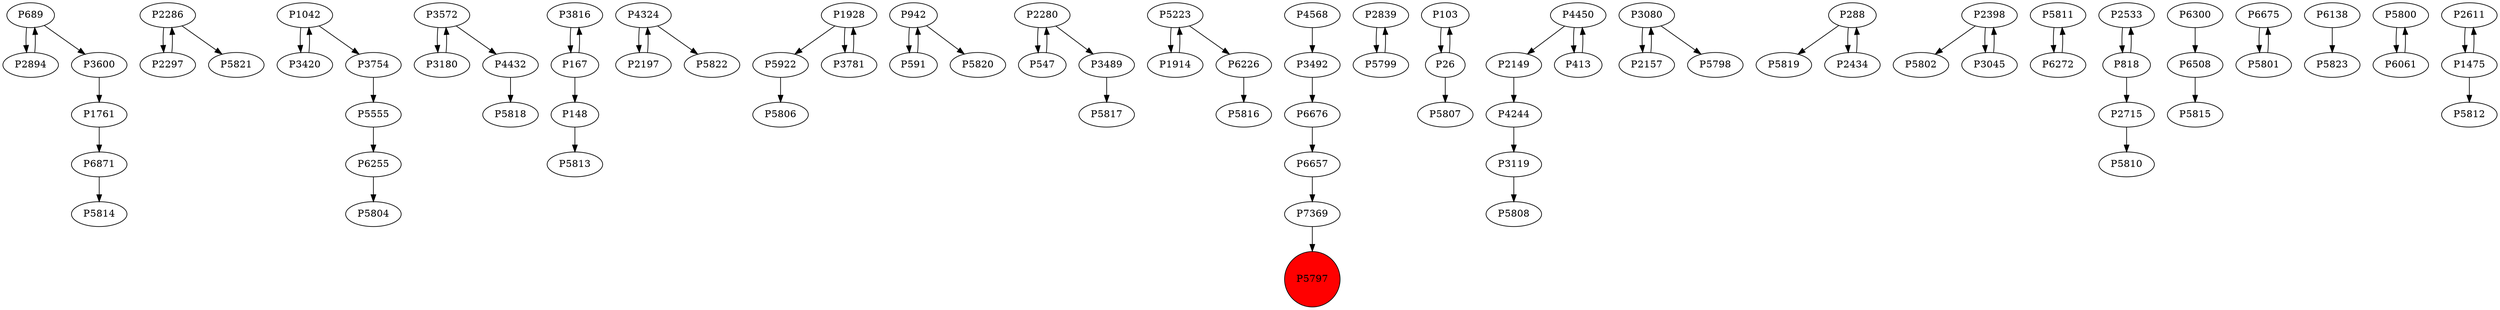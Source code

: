 digraph {
	P689 -> P2894
	P2286 -> P2297
	P1042 -> P3420
	P3572 -> P3180
	P3816 -> P167
	P4324 -> P2197
	P1928 -> P5922
	P167 -> P3816
	P942 -> P591
	P6871 -> P5814
	P2280 -> P547
	P3781 -> P1928
	P5223 -> P1914
	P591 -> P942
	P167 -> P148
	P6657 -> P7369
	P5555 -> P6255
	P2839 -> P5799
	P103 -> P26
	P4432 -> P5818
	P7369 -> P5797
	P4450 -> P2149
	P1042 -> P3754
	P413 -> P4450
	P5223 -> P6226
	P26 -> P103
	P1761 -> P6871
	P26 -> P5807
	P3572 -> P4432
	P5799 -> P2839
	P3080 -> P2157
	P288 -> P5819
	P2398 -> P5802
	P5811 -> P6272
	P2533 -> P818
	P1928 -> P3781
	P3420 -> P1042
	P4568 -> P3492
	P4324 -> P5822
	P3080 -> P5798
	P818 -> P2533
	P942 -> P5820
	P2149 -> P4244
	P6508 -> P5815
	P5922 -> P5806
	P2894 -> P689
	P6226 -> P5816
	P2157 -> P3080
	P3600 -> P1761
	P2197 -> P4324
	P3754 -> P5555
	P6675 -> P5801
	P6138 -> P5823
	P4244 -> P3119
	P1914 -> P5223
	P5801 -> P6675
	P2434 -> P288
	P148 -> P5813
	P2398 -> P3045
	P2280 -> P3489
	P2286 -> P5821
	P6300 -> P6508
	P689 -> P3600
	P3492 -> P6676
	P3489 -> P5817
	P3045 -> P2398
	P2715 -> P5810
	P6255 -> P5804
	P5800 -> P6061
	P6676 -> P6657
	P2611 -> P1475
	P3180 -> P3572
	P6061 -> P5800
	P1475 -> P5812
	P3119 -> P5808
	P4450 -> P413
	P1475 -> P2611
	P818 -> P2715
	P288 -> P2434
	P547 -> P2280
	P2297 -> P2286
	P6272 -> P5811
	P5797 [shape=circle]
	P5797 [style=filled]
	P5797 [fillcolor=red]
}